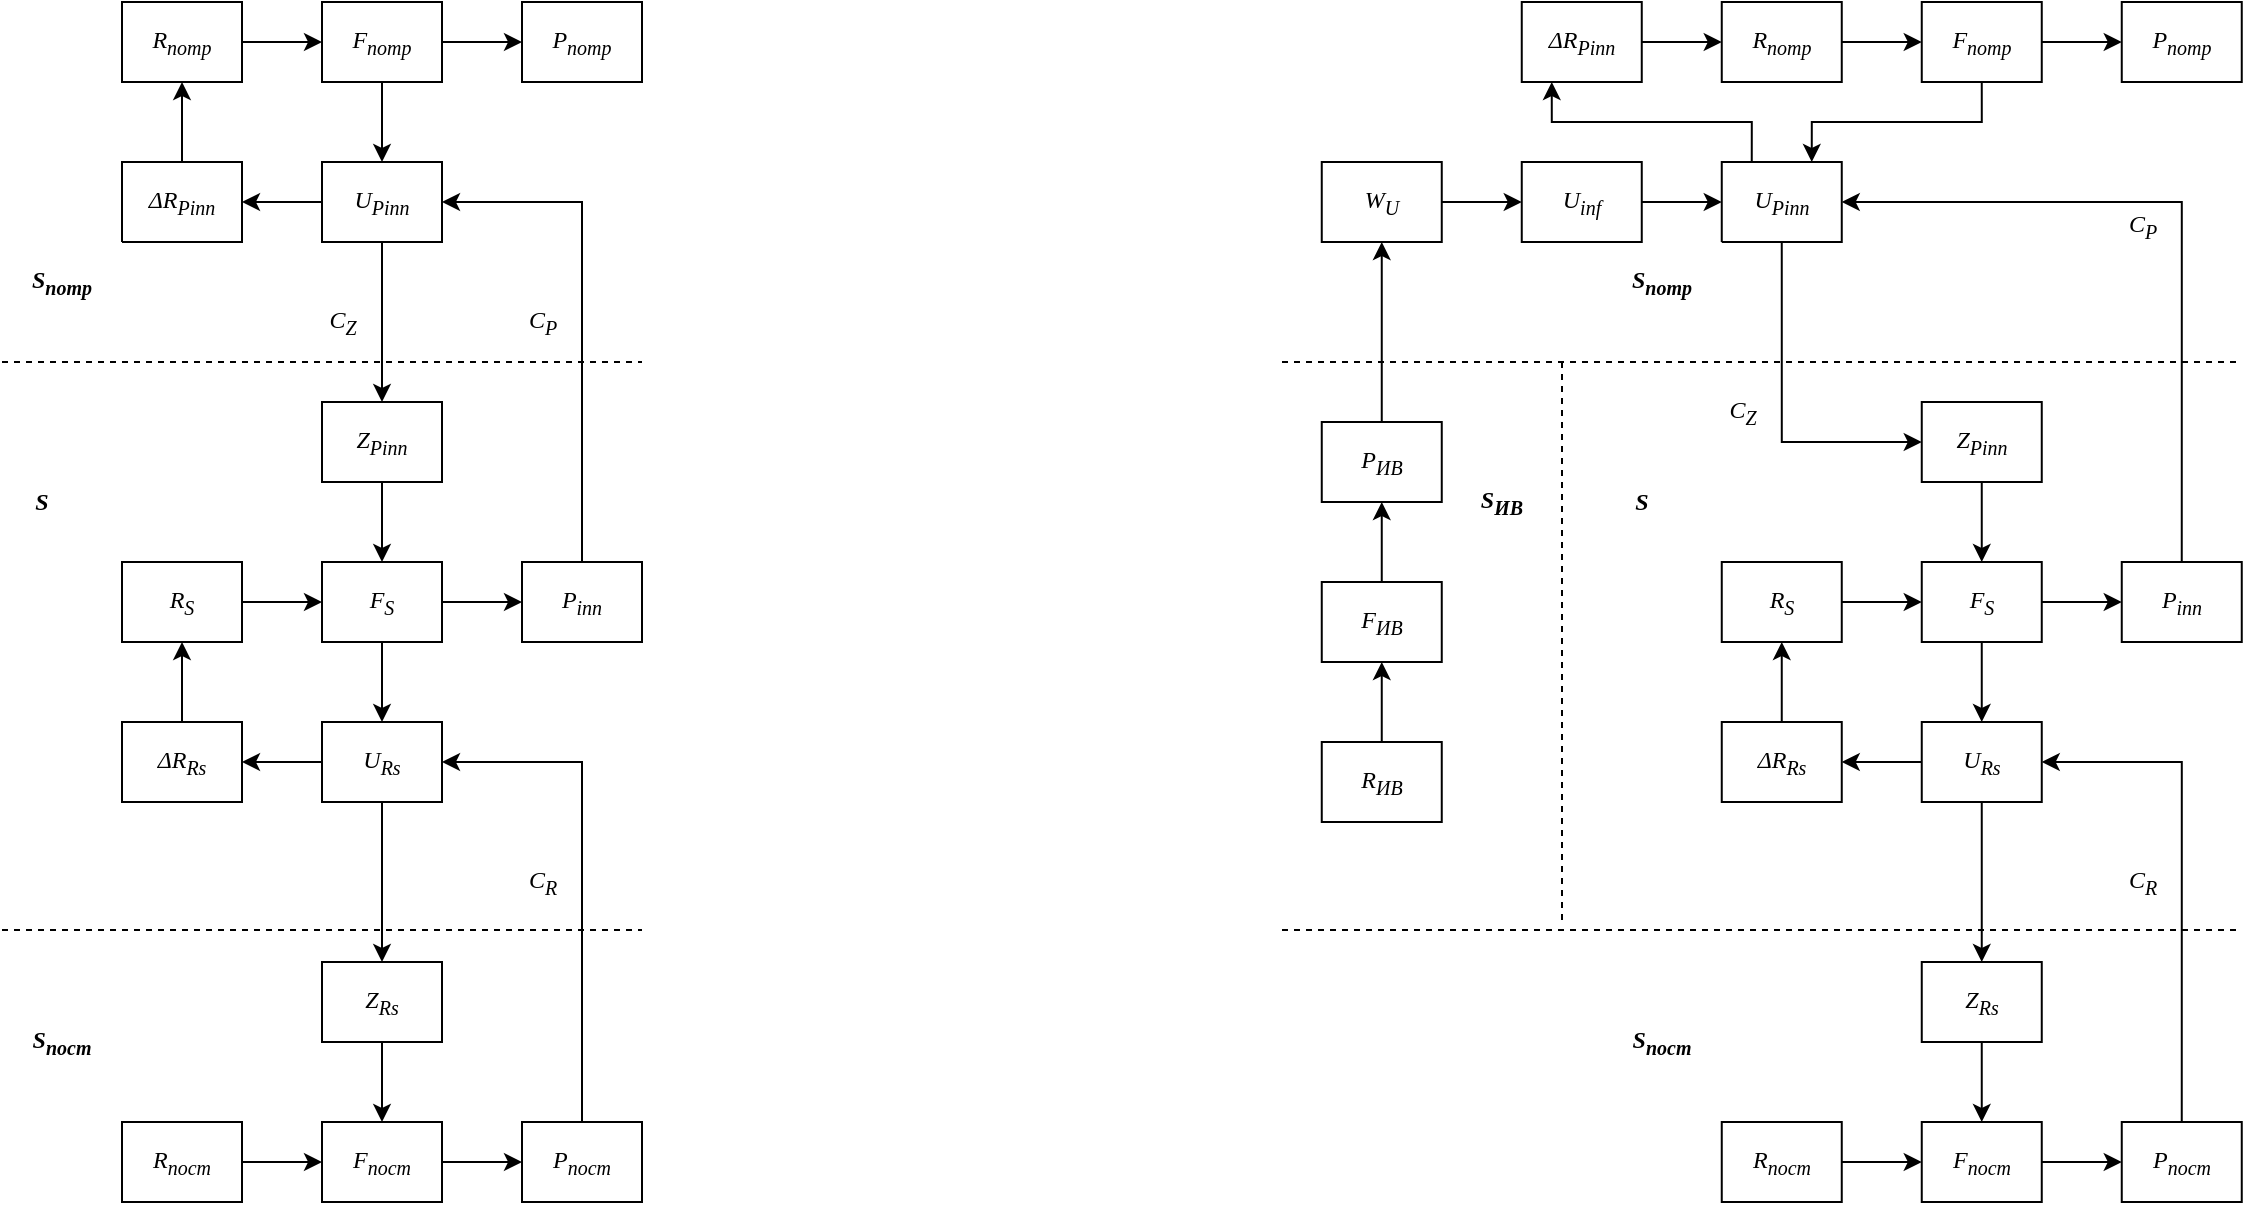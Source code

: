 <mxfile version="10.6.7" type="github"><diagram id="JFS-gaPyOproydA3wmJ5" name="Page-1"><mxGraphModel dx="961" dy="556" grid="1" gridSize="10" guides="1" tooltips="1" connect="1" arrows="1" fold="1" page="1" pageScale="1" pageWidth="826" pageHeight="1169" math="0" shadow="0"><root><mxCell id="0"/><mxCell id="1" parent="0"/><mxCell id="Rpa5HD28Kq2lr47Uqgdq-17" style="edgeStyle=orthogonalEdgeStyle;rounded=0;orthogonalLoop=1;jettySize=auto;html=1;fontStyle=2" edge="1" parent="1" source="Rpa5HD28Kq2lr47Uqgdq-1" target="Rpa5HD28Kq2lr47Uqgdq-2"><mxGeometry relative="1" as="geometry"/></mxCell><mxCell id="Rpa5HD28Kq2lr47Uqgdq-18" style="edgeStyle=orthogonalEdgeStyle;rounded=0;orthogonalLoop=1;jettySize=auto;html=1;fontStyle=2" edge="1" parent="1" source="Rpa5HD28Kq2lr47Uqgdq-1" target="Rpa5HD28Kq2lr47Uqgdq-4"><mxGeometry relative="1" as="geometry"/></mxCell><mxCell id="Rpa5HD28Kq2lr47Uqgdq-1" value="F&lt;sub&gt;потр&lt;/sub&gt;" style="rounded=0;whiteSpace=wrap;html=1;fontFamily=Times New Roman;fontStyle=2" vertex="1" parent="1"><mxGeometry x="360" y="120" width="60" height="40" as="geometry"/></mxCell><mxCell id="Rpa5HD28Kq2lr47Uqgdq-2" value="P&lt;sub&gt;потр&lt;/sub&gt;" style="rounded=0;whiteSpace=wrap;html=1;fontFamily=Times New Roman;fontStyle=2" vertex="1" parent="1"><mxGeometry x="460" y="120" width="60" height="40" as="geometry"/></mxCell><mxCell id="Rpa5HD28Kq2lr47Uqgdq-16" style="edgeStyle=orthogonalEdgeStyle;rounded=0;orthogonalLoop=1;jettySize=auto;html=1;fontStyle=2" edge="1" parent="1" source="Rpa5HD28Kq2lr47Uqgdq-3" target="Rpa5HD28Kq2lr47Uqgdq-1"><mxGeometry relative="1" as="geometry"/></mxCell><mxCell id="Rpa5HD28Kq2lr47Uqgdq-3" value="R&lt;sub&gt;потр&lt;/sub&gt;" style="rounded=0;whiteSpace=wrap;html=1;fontFamily=Times New Roman;fontStyle=2" vertex="1" parent="1"><mxGeometry x="260" y="120" width="60" height="40" as="geometry"/></mxCell><mxCell id="Rpa5HD28Kq2lr47Uqgdq-19" style="edgeStyle=orthogonalEdgeStyle;rounded=0;orthogonalLoop=1;jettySize=auto;html=1;fontStyle=2" edge="1" parent="1" source="Rpa5HD28Kq2lr47Uqgdq-4" target="Rpa5HD28Kq2lr47Uqgdq-5"><mxGeometry relative="1" as="geometry"/></mxCell><mxCell id="Rpa5HD28Kq2lr47Uqgdq-21" value="C&lt;sub&gt;Z&lt;/sub&gt;" style="edgeStyle=orthogonalEdgeStyle;rounded=0;orthogonalLoop=1;jettySize=auto;html=1;fontSize=12;fontFamily=Times New Roman;fontStyle=2" edge="1" parent="1" source="Rpa5HD28Kq2lr47Uqgdq-4" target="Rpa5HD28Kq2lr47Uqgdq-6"><mxGeometry y="-20" relative="1" as="geometry"><mxPoint as="offset"/></mxGeometry></mxCell><mxCell id="Rpa5HD28Kq2lr47Uqgdq-4" value="U&lt;sub&gt;Pinn&lt;/sub&gt;" style="rounded=0;whiteSpace=wrap;html=1;fontFamily=Times New Roman;fontStyle=2" vertex="1" parent="1"><mxGeometry x="360" y="200" width="60" height="40" as="geometry"/></mxCell><mxCell id="Rpa5HD28Kq2lr47Uqgdq-20" style="edgeStyle=orthogonalEdgeStyle;rounded=0;orthogonalLoop=1;jettySize=auto;html=1;fontStyle=2" edge="1" parent="1" source="Rpa5HD28Kq2lr47Uqgdq-5" target="Rpa5HD28Kq2lr47Uqgdq-3"><mxGeometry relative="1" as="geometry"/></mxCell><mxCell id="Rpa5HD28Kq2lr47Uqgdq-5" value="ΔR&lt;sub&gt;Pinn&lt;/sub&gt;&lt;br&gt;" style="rounded=0;whiteSpace=wrap;html=1;fontFamily=Times New Roman;fontStyle=2" vertex="1" parent="1"><mxGeometry x="260" y="200" width="60" height="40" as="geometry"/></mxCell><mxCell id="Rpa5HD28Kq2lr47Uqgdq-22" style="edgeStyle=orthogonalEdgeStyle;rounded=0;orthogonalLoop=1;jettySize=auto;html=1;fontStyle=2" edge="1" parent="1" source="Rpa5HD28Kq2lr47Uqgdq-6" target="Rpa5HD28Kq2lr47Uqgdq-7"><mxGeometry relative="1" as="geometry"/></mxCell><mxCell id="Rpa5HD28Kq2lr47Uqgdq-6" value="Z&lt;sub&gt;Pinn&lt;/sub&gt;" style="rounded=0;whiteSpace=wrap;html=1;fontFamily=Times New Roman;fontStyle=2" vertex="1" parent="1"><mxGeometry x="360" y="320" width="60" height="40" as="geometry"/></mxCell><mxCell id="Rpa5HD28Kq2lr47Uqgdq-23" style="edgeStyle=orthogonalEdgeStyle;rounded=0;orthogonalLoop=1;jettySize=auto;html=1;fontStyle=2" edge="1" parent="1" source="Rpa5HD28Kq2lr47Uqgdq-7" target="Rpa5HD28Kq2lr47Uqgdq-8"><mxGeometry relative="1" as="geometry"/></mxCell><mxCell id="Rpa5HD28Kq2lr47Uqgdq-24" style="edgeStyle=orthogonalEdgeStyle;rounded=0;orthogonalLoop=1;jettySize=auto;html=1;fontStyle=2" edge="1" parent="1" source="Rpa5HD28Kq2lr47Uqgdq-7" target="Rpa5HD28Kq2lr47Uqgdq-10"><mxGeometry relative="1" as="geometry"/></mxCell><mxCell id="Rpa5HD28Kq2lr47Uqgdq-7" value="F&lt;sub&gt;S&lt;/sub&gt;" style="rounded=0;whiteSpace=wrap;html=1;fontFamily=Times New Roman;fontStyle=2" vertex="1" parent="1"><mxGeometry x="360" y="400" width="60" height="40" as="geometry"/></mxCell><mxCell id="Rpa5HD28Kq2lr47Uqgdq-8" value="P&lt;sub&gt;inn&lt;/sub&gt;" style="rounded=0;whiteSpace=wrap;html=1;fontFamily=Times New Roman;fontStyle=2" vertex="1" parent="1"><mxGeometry x="460" y="400" width="60" height="40" as="geometry"/></mxCell><mxCell id="Rpa5HD28Kq2lr47Uqgdq-27" style="edgeStyle=orthogonalEdgeStyle;rounded=0;orthogonalLoop=1;jettySize=auto;html=1;fontStyle=2" edge="1" parent="1" source="Rpa5HD28Kq2lr47Uqgdq-9" target="Rpa5HD28Kq2lr47Uqgdq-7"><mxGeometry relative="1" as="geometry"/></mxCell><mxCell id="Rpa5HD28Kq2lr47Uqgdq-9" value="R&lt;sub&gt;S&lt;/sub&gt;" style="rounded=0;whiteSpace=wrap;html=1;fontFamily=Times New Roman;fontStyle=2" vertex="1" parent="1"><mxGeometry x="260" y="400" width="60" height="40" as="geometry"/></mxCell><mxCell id="Rpa5HD28Kq2lr47Uqgdq-25" style="edgeStyle=orthogonalEdgeStyle;rounded=0;orthogonalLoop=1;jettySize=auto;html=1;fontStyle=2" edge="1" parent="1" source="Rpa5HD28Kq2lr47Uqgdq-10" target="Rpa5HD28Kq2lr47Uqgdq-11"><mxGeometry relative="1" as="geometry"/></mxCell><mxCell id="Rpa5HD28Kq2lr47Uqgdq-28" style="edgeStyle=orthogonalEdgeStyle;rounded=0;orthogonalLoop=1;jettySize=auto;html=1;fontStyle=2" edge="1" parent="1" source="Rpa5HD28Kq2lr47Uqgdq-10" target="Rpa5HD28Kq2lr47Uqgdq-12"><mxGeometry relative="1" as="geometry"/></mxCell><mxCell id="Rpa5HD28Kq2lr47Uqgdq-10" value="U&lt;sub&gt;Rs&lt;/sub&gt;" style="rounded=0;whiteSpace=wrap;html=1;fontFamily=Times New Roman;fontStyle=2" vertex="1" parent="1"><mxGeometry x="360" y="480" width="60" height="40" as="geometry"/></mxCell><mxCell id="Rpa5HD28Kq2lr47Uqgdq-26" style="edgeStyle=orthogonalEdgeStyle;rounded=0;orthogonalLoop=1;jettySize=auto;html=1;fontStyle=2" edge="1" parent="1" source="Rpa5HD28Kq2lr47Uqgdq-11" target="Rpa5HD28Kq2lr47Uqgdq-9"><mxGeometry relative="1" as="geometry"/></mxCell><mxCell id="Rpa5HD28Kq2lr47Uqgdq-11" value="ΔR&lt;sub&gt;Rs&lt;/sub&gt;&lt;br&gt;" style="rounded=0;whiteSpace=wrap;html=1;fontFamily=Times New Roman;fontStyle=2" vertex="1" parent="1"><mxGeometry x="260" y="480" width="60" height="40" as="geometry"/></mxCell><mxCell id="Rpa5HD28Kq2lr47Uqgdq-29" style="edgeStyle=orthogonalEdgeStyle;rounded=0;orthogonalLoop=1;jettySize=auto;html=1;fontStyle=2" edge="1" parent="1" source="Rpa5HD28Kq2lr47Uqgdq-12" target="Rpa5HD28Kq2lr47Uqgdq-13"><mxGeometry relative="1" as="geometry"/></mxCell><mxCell id="Rpa5HD28Kq2lr47Uqgdq-12" value="Z&lt;sub&gt;Rs&lt;/sub&gt;&lt;br&gt;" style="rounded=0;whiteSpace=wrap;html=1;fontFamily=Times New Roman;fontStyle=2" vertex="1" parent="1"><mxGeometry x="360" y="600" width="60" height="40" as="geometry"/></mxCell><mxCell id="Rpa5HD28Kq2lr47Uqgdq-31" style="edgeStyle=orthogonalEdgeStyle;rounded=0;orthogonalLoop=1;jettySize=auto;html=1;fontStyle=2" edge="1" parent="1" source="Rpa5HD28Kq2lr47Uqgdq-13" target="Rpa5HD28Kq2lr47Uqgdq-14"><mxGeometry relative="1" as="geometry"/></mxCell><mxCell id="Rpa5HD28Kq2lr47Uqgdq-13" value="F&lt;sub&gt;пост&lt;/sub&gt;" style="rounded=0;whiteSpace=wrap;html=1;fontFamily=Times New Roman;fontStyle=2" vertex="1" parent="1"><mxGeometry x="360" y="680" width="60" height="40" as="geometry"/></mxCell><mxCell id="Rpa5HD28Kq2lr47Uqgdq-32" value="C&lt;sub&gt;R&lt;/sub&gt;" style="edgeStyle=orthogonalEdgeStyle;rounded=0;orthogonalLoop=1;jettySize=auto;html=1;entryX=1;entryY=0.5;entryDx=0;entryDy=0;exitX=0.5;exitY=0;exitDx=0;exitDy=0;fontStyle=2;fontSize=12;fontFamily=Times New Roman;" edge="1" parent="1" source="Rpa5HD28Kq2lr47Uqgdq-14" target="Rpa5HD28Kq2lr47Uqgdq-10"><mxGeometry x="-0.042" y="20" relative="1" as="geometry"><mxPoint as="offset"/></mxGeometry></mxCell><mxCell id="Rpa5HD28Kq2lr47Uqgdq-14" value="P&lt;sub&gt;пост&lt;/sub&gt;" style="rounded=0;whiteSpace=wrap;html=1;fontFamily=Times New Roman;fontStyle=2" vertex="1" parent="1"><mxGeometry x="460" y="680" width="60" height="40" as="geometry"/></mxCell><mxCell id="Rpa5HD28Kq2lr47Uqgdq-30" style="edgeStyle=orthogonalEdgeStyle;rounded=0;orthogonalLoop=1;jettySize=auto;html=1;fontStyle=2" edge="1" parent="1" source="Rpa5HD28Kq2lr47Uqgdq-15" target="Rpa5HD28Kq2lr47Uqgdq-13"><mxGeometry relative="1" as="geometry"/></mxCell><mxCell id="Rpa5HD28Kq2lr47Uqgdq-15" value="R&lt;sub&gt;пост&lt;/sub&gt;" style="rounded=0;whiteSpace=wrap;html=1;fontFamily=Times New Roman;fontStyle=2" vertex="1" parent="1"><mxGeometry x="260" y="680" width="60" height="40" as="geometry"/></mxCell><mxCell id="Rpa5HD28Kq2lr47Uqgdq-33" value="C&lt;sub&gt;P&lt;/sub&gt;" style="edgeStyle=orthogonalEdgeStyle;rounded=0;orthogonalLoop=1;jettySize=auto;html=1;entryX=1;entryY=0.5;entryDx=0;entryDy=0;exitX=0.5;exitY=0;exitDx=0;exitDy=0;fontStyle=2;fontSize=12;fontFamily=Times New Roman;" edge="1" parent="1" source="Rpa5HD28Kq2lr47Uqgdq-8" target="Rpa5HD28Kq2lr47Uqgdq-4"><mxGeometry x="-0.042" y="20" relative="1" as="geometry"><mxPoint x="630.534" y="359.862" as="sourcePoint"/><mxPoint x="560.19" y="219.862" as="targetPoint"/><mxPoint as="offset"/></mxGeometry></mxCell><mxCell id="Rpa5HD28Kq2lr47Uqgdq-36" value="" style="endArrow=none;dashed=1;html=1;fontFamily=Times New Roman;fontSize=12;" edge="1" parent="1"><mxGeometry width="50" height="50" relative="1" as="geometry"><mxPoint x="200" y="300" as="sourcePoint"/><mxPoint x="520" y="300" as="targetPoint"/></mxGeometry></mxCell><mxCell id="Rpa5HD28Kq2lr47Uqgdq-37" value="" style="endArrow=none;dashed=1;html=1;fontFamily=Times New Roman;fontSize=12;" edge="1" parent="1"><mxGeometry width="50" height="50" relative="1" as="geometry"><mxPoint x="200" y="584.0" as="sourcePoint"/><mxPoint x="520" y="584.0" as="targetPoint"/></mxGeometry></mxCell><mxCell id="Rpa5HD28Kq2lr47Uqgdq-40" value="S&lt;sub&gt;потр&lt;/sub&gt;" style="rounded=0;whiteSpace=wrap;html=1;fontFamily=Times New Roman;fontStyle=3;strokeColor=none;" vertex="1" parent="1"><mxGeometry x="200" y="240" width="60" height="40" as="geometry"/></mxCell><mxCell id="Rpa5HD28Kq2lr47Uqgdq-41" value="S" style="rounded=0;whiteSpace=wrap;html=1;fontFamily=Times New Roman;fontStyle=3;strokeColor=none;" vertex="1" parent="1"><mxGeometry x="200" y="350" width="40" height="40" as="geometry"/></mxCell><mxCell id="Rpa5HD28Kq2lr47Uqgdq-42" value="S&lt;sub&gt;пост&lt;/sub&gt;" style="rounded=0;whiteSpace=wrap;html=1;fontFamily=Times New Roman;fontStyle=3;strokeColor=none;" vertex="1" parent="1"><mxGeometry x="200" y="620" width="60" height="40" as="geometry"/></mxCell><mxCell id="Rpa5HD28Kq2lr47Uqgdq-43" style="edgeStyle=orthogonalEdgeStyle;rounded=0;orthogonalLoop=1;jettySize=auto;html=1;fontStyle=2" edge="1" parent="1" source="Rpa5HD28Kq2lr47Uqgdq-45" target="Rpa5HD28Kq2lr47Uqgdq-46"><mxGeometry relative="1" as="geometry"/></mxCell><mxCell id="Rpa5HD28Kq2lr47Uqgdq-44" style="edgeStyle=orthogonalEdgeStyle;rounded=0;orthogonalLoop=1;jettySize=auto;html=1;fontStyle=2;exitX=0.5;exitY=1;exitDx=0;exitDy=0;entryX=0.75;entryY=0;entryDx=0;entryDy=0;" edge="1" parent="1" source="Rpa5HD28Kq2lr47Uqgdq-45" target="Rpa5HD28Kq2lr47Uqgdq-51"><mxGeometry relative="1" as="geometry"/></mxCell><mxCell id="Rpa5HD28Kq2lr47Uqgdq-45" value="F&lt;sub&gt;потр&lt;/sub&gt;" style="rounded=0;whiteSpace=wrap;html=1;fontFamily=Times New Roman;fontStyle=2" vertex="1" parent="1"><mxGeometry x="1159.879" y="120" width="60" height="40" as="geometry"/></mxCell><mxCell id="Rpa5HD28Kq2lr47Uqgdq-46" value="P&lt;sub&gt;потр&lt;/sub&gt;" style="rounded=0;whiteSpace=wrap;html=1;fontFamily=Times New Roman;fontStyle=2" vertex="1" parent="1"><mxGeometry x="1259.879" y="120" width="60" height="40" as="geometry"/></mxCell><mxCell id="Rpa5HD28Kq2lr47Uqgdq-47" style="edgeStyle=orthogonalEdgeStyle;rounded=0;orthogonalLoop=1;jettySize=auto;html=1;fontStyle=2" edge="1" parent="1" source="Rpa5HD28Kq2lr47Uqgdq-48" target="Rpa5HD28Kq2lr47Uqgdq-45"><mxGeometry relative="1" as="geometry"/></mxCell><mxCell id="Rpa5HD28Kq2lr47Uqgdq-48" value="R&lt;sub&gt;потр&lt;/sub&gt;" style="rounded=0;whiteSpace=wrap;html=1;fontFamily=Times New Roman;fontStyle=2" vertex="1" parent="1"><mxGeometry x="1059.879" y="120" width="60" height="40" as="geometry"/></mxCell><mxCell id="Rpa5HD28Kq2lr47Uqgdq-49" style="edgeStyle=orthogonalEdgeStyle;rounded=0;orthogonalLoop=1;jettySize=auto;html=1;fontStyle=2;entryX=0.25;entryY=1;entryDx=0;entryDy=0;exitX=0.25;exitY=0;exitDx=0;exitDy=0;" edge="1" parent="1" source="Rpa5HD28Kq2lr47Uqgdq-51" target="Rpa5HD28Kq2lr47Uqgdq-53"><mxGeometry relative="1" as="geometry"><mxPoint x="1140" y="180" as="targetPoint"/></mxGeometry></mxCell><mxCell id="Rpa5HD28Kq2lr47Uqgdq-50" value="C&lt;sub&gt;Z&lt;/sub&gt;" style="edgeStyle=orthogonalEdgeStyle;rounded=0;orthogonalLoop=1;jettySize=auto;html=1;fontSize=12;fontFamily=Times New Roman;fontStyle=2;entryX=0;entryY=0.5;entryDx=0;entryDy=0;exitX=0.5;exitY=1;exitDx=0;exitDy=0;" edge="1" parent="1" source="Rpa5HD28Kq2lr47Uqgdq-51" target="Rpa5HD28Kq2lr47Uqgdq-55"><mxGeometry y="-20" relative="1" as="geometry"><mxPoint as="offset"/><mxPoint x="930" y="350" as="sourcePoint"/></mxGeometry></mxCell><mxCell id="Rpa5HD28Kq2lr47Uqgdq-51" value="U&lt;sub&gt;Pinn&lt;/sub&gt;" style="rounded=0;whiteSpace=wrap;html=1;fontFamily=Times New Roman;fontStyle=2" vertex="1" parent="1"><mxGeometry x="1059.879" y="200" width="60" height="40" as="geometry"/></mxCell><mxCell id="Rpa5HD28Kq2lr47Uqgdq-52" style="edgeStyle=orthogonalEdgeStyle;rounded=0;orthogonalLoop=1;jettySize=auto;html=1;fontStyle=2" edge="1" parent="1" source="Rpa5HD28Kq2lr47Uqgdq-53" target="Rpa5HD28Kq2lr47Uqgdq-48"><mxGeometry relative="1" as="geometry"/></mxCell><mxCell id="Rpa5HD28Kq2lr47Uqgdq-53" value="ΔR&lt;sub&gt;Pinn&lt;/sub&gt;&lt;br&gt;" style="rounded=0;whiteSpace=wrap;html=1;fontFamily=Times New Roman;fontStyle=2" vertex="1" parent="1"><mxGeometry x="959.879" y="120" width="60" height="40" as="geometry"/></mxCell><mxCell id="Rpa5HD28Kq2lr47Uqgdq-54" style="edgeStyle=orthogonalEdgeStyle;rounded=0;orthogonalLoop=1;jettySize=auto;html=1;fontStyle=2" edge="1" parent="1" source="Rpa5HD28Kq2lr47Uqgdq-55" target="Rpa5HD28Kq2lr47Uqgdq-58"><mxGeometry relative="1" as="geometry"/></mxCell><mxCell id="Rpa5HD28Kq2lr47Uqgdq-55" value="Z&lt;sub&gt;Pinn&lt;/sub&gt;" style="rounded=0;whiteSpace=wrap;html=1;fontFamily=Times New Roman;fontStyle=2" vertex="1" parent="1"><mxGeometry x="1159.879" y="320" width="60" height="40" as="geometry"/></mxCell><mxCell id="Rpa5HD28Kq2lr47Uqgdq-56" style="edgeStyle=orthogonalEdgeStyle;rounded=0;orthogonalLoop=1;jettySize=auto;html=1;fontStyle=2" edge="1" parent="1" source="Rpa5HD28Kq2lr47Uqgdq-58" target="Rpa5HD28Kq2lr47Uqgdq-59"><mxGeometry relative="1" as="geometry"/></mxCell><mxCell id="Rpa5HD28Kq2lr47Uqgdq-57" style="edgeStyle=orthogonalEdgeStyle;rounded=0;orthogonalLoop=1;jettySize=auto;html=1;fontStyle=2" edge="1" parent="1" source="Rpa5HD28Kq2lr47Uqgdq-58" target="Rpa5HD28Kq2lr47Uqgdq-64"><mxGeometry relative="1" as="geometry"/></mxCell><mxCell id="Rpa5HD28Kq2lr47Uqgdq-58" value="F&lt;sub&gt;S&lt;/sub&gt;" style="rounded=0;whiteSpace=wrap;html=1;fontFamily=Times New Roman;fontStyle=2" vertex="1" parent="1"><mxGeometry x="1159.879" y="400" width="60" height="40" as="geometry"/></mxCell><mxCell id="Rpa5HD28Kq2lr47Uqgdq-59" value="P&lt;sub&gt;inn&lt;/sub&gt;" style="rounded=0;whiteSpace=wrap;html=1;fontFamily=Times New Roman;fontStyle=2" vertex="1" parent="1"><mxGeometry x="1259.879" y="400" width="60" height="40" as="geometry"/></mxCell><mxCell id="Rpa5HD28Kq2lr47Uqgdq-60" style="edgeStyle=orthogonalEdgeStyle;rounded=0;orthogonalLoop=1;jettySize=auto;html=1;fontStyle=2" edge="1" parent="1" source="Rpa5HD28Kq2lr47Uqgdq-61" target="Rpa5HD28Kq2lr47Uqgdq-58"><mxGeometry relative="1" as="geometry"/></mxCell><mxCell id="Rpa5HD28Kq2lr47Uqgdq-61" value="R&lt;sub&gt;S&lt;/sub&gt;" style="rounded=0;whiteSpace=wrap;html=1;fontFamily=Times New Roman;fontStyle=2" vertex="1" parent="1"><mxGeometry x="1059.879" y="400" width="60" height="40" as="geometry"/></mxCell><mxCell id="Rpa5HD28Kq2lr47Uqgdq-62" style="edgeStyle=orthogonalEdgeStyle;rounded=0;orthogonalLoop=1;jettySize=auto;html=1;fontStyle=2" edge="1" parent="1" source="Rpa5HD28Kq2lr47Uqgdq-64" target="Rpa5HD28Kq2lr47Uqgdq-66"><mxGeometry relative="1" as="geometry"/></mxCell><mxCell id="Rpa5HD28Kq2lr47Uqgdq-63" style="edgeStyle=orthogonalEdgeStyle;rounded=0;orthogonalLoop=1;jettySize=auto;html=1;fontStyle=2" edge="1" parent="1" source="Rpa5HD28Kq2lr47Uqgdq-64" target="Rpa5HD28Kq2lr47Uqgdq-68"><mxGeometry relative="1" as="geometry"/></mxCell><mxCell id="Rpa5HD28Kq2lr47Uqgdq-64" value="U&lt;sub&gt;Rs&lt;/sub&gt;" style="rounded=0;whiteSpace=wrap;html=1;fontFamily=Times New Roman;fontStyle=2" vertex="1" parent="1"><mxGeometry x="1159.879" y="480" width="60" height="40" as="geometry"/></mxCell><mxCell id="Rpa5HD28Kq2lr47Uqgdq-65" style="edgeStyle=orthogonalEdgeStyle;rounded=0;orthogonalLoop=1;jettySize=auto;html=1;fontStyle=2" edge="1" parent="1" source="Rpa5HD28Kq2lr47Uqgdq-66" target="Rpa5HD28Kq2lr47Uqgdq-61"><mxGeometry relative="1" as="geometry"/></mxCell><mxCell id="Rpa5HD28Kq2lr47Uqgdq-66" value="ΔR&lt;sub&gt;Rs&lt;/sub&gt;&lt;br&gt;" style="rounded=0;whiteSpace=wrap;html=1;fontFamily=Times New Roman;fontStyle=2" vertex="1" parent="1"><mxGeometry x="1059.879" y="480" width="60" height="40" as="geometry"/></mxCell><mxCell id="Rpa5HD28Kq2lr47Uqgdq-67" style="edgeStyle=orthogonalEdgeStyle;rounded=0;orthogonalLoop=1;jettySize=auto;html=1;fontStyle=2" edge="1" parent="1" source="Rpa5HD28Kq2lr47Uqgdq-68" target="Rpa5HD28Kq2lr47Uqgdq-70"><mxGeometry relative="1" as="geometry"/></mxCell><mxCell id="Rpa5HD28Kq2lr47Uqgdq-68" value="Z&lt;sub&gt;Rs&lt;/sub&gt;&lt;br&gt;" style="rounded=0;whiteSpace=wrap;html=1;fontFamily=Times New Roman;fontStyle=2" vertex="1" parent="1"><mxGeometry x="1159.879" y="600" width="60" height="40" as="geometry"/></mxCell><mxCell id="Rpa5HD28Kq2lr47Uqgdq-69" style="edgeStyle=orthogonalEdgeStyle;rounded=0;orthogonalLoop=1;jettySize=auto;html=1;fontStyle=2" edge="1" parent="1" source="Rpa5HD28Kq2lr47Uqgdq-70" target="Rpa5HD28Kq2lr47Uqgdq-72"><mxGeometry relative="1" as="geometry"/></mxCell><mxCell id="Rpa5HD28Kq2lr47Uqgdq-70" value="F&lt;sub&gt;пост&lt;/sub&gt;" style="rounded=0;whiteSpace=wrap;html=1;fontFamily=Times New Roman;fontStyle=2" vertex="1" parent="1"><mxGeometry x="1159.879" y="680" width="60" height="40" as="geometry"/></mxCell><mxCell id="Rpa5HD28Kq2lr47Uqgdq-71" value="C&lt;sub&gt;R&lt;/sub&gt;" style="edgeStyle=orthogonalEdgeStyle;rounded=0;orthogonalLoop=1;jettySize=auto;html=1;entryX=1;entryY=0.5;entryDx=0;entryDy=0;exitX=0.5;exitY=0;exitDx=0;exitDy=0;fontStyle=2;fontSize=12;fontFamily=Times New Roman;" edge="1" parent="1" source="Rpa5HD28Kq2lr47Uqgdq-72" target="Rpa5HD28Kq2lr47Uqgdq-64"><mxGeometry x="-0.042" y="20" relative="1" as="geometry"><mxPoint as="offset"/></mxGeometry></mxCell><mxCell id="Rpa5HD28Kq2lr47Uqgdq-72" value="P&lt;sub&gt;пост&lt;/sub&gt;" style="rounded=0;whiteSpace=wrap;html=1;fontFamily=Times New Roman;fontStyle=2" vertex="1" parent="1"><mxGeometry x="1259.879" y="680" width="60" height="40" as="geometry"/></mxCell><mxCell id="Rpa5HD28Kq2lr47Uqgdq-73" style="edgeStyle=orthogonalEdgeStyle;rounded=0;orthogonalLoop=1;jettySize=auto;html=1;fontStyle=2" edge="1" parent="1" source="Rpa5HD28Kq2lr47Uqgdq-74" target="Rpa5HD28Kq2lr47Uqgdq-70"><mxGeometry relative="1" as="geometry"/></mxCell><mxCell id="Rpa5HD28Kq2lr47Uqgdq-74" value="R&lt;sub&gt;пост&lt;/sub&gt;" style="rounded=0;whiteSpace=wrap;html=1;fontFamily=Times New Roman;fontStyle=2" vertex="1" parent="1"><mxGeometry x="1059.879" y="680" width="60" height="40" as="geometry"/></mxCell><mxCell id="Rpa5HD28Kq2lr47Uqgdq-75" value="C&lt;sub&gt;P&lt;/sub&gt;" style="edgeStyle=orthogonalEdgeStyle;rounded=0;orthogonalLoop=1;jettySize=auto;html=1;entryX=1;entryY=0.5;entryDx=0;entryDy=0;exitX=0.5;exitY=0;exitDx=0;exitDy=0;fontStyle=2;fontSize=12;fontFamily=Times New Roman;" edge="1" parent="1" source="Rpa5HD28Kq2lr47Uqgdq-59" target="Rpa5HD28Kq2lr47Uqgdq-51"><mxGeometry x="-0.042" y="20" relative="1" as="geometry"><mxPoint x="1430.414" y="359.862" as="sourcePoint"/><mxPoint x="1360.069" y="219.862" as="targetPoint"/><mxPoint as="offset"/></mxGeometry></mxCell><mxCell id="Rpa5HD28Kq2lr47Uqgdq-76" value="" style="endArrow=none;dashed=1;html=1;fontFamily=Times New Roman;fontSize=12;" edge="1" parent="1"><mxGeometry width="50" height="50" relative="1" as="geometry"><mxPoint x="840" y="300" as="sourcePoint"/><mxPoint x="1319.879" y="300.0" as="targetPoint"/></mxGeometry></mxCell><mxCell id="Rpa5HD28Kq2lr47Uqgdq-77" value="" style="endArrow=none;dashed=1;html=1;fontFamily=Times New Roman;fontSize=12;" edge="1" parent="1"><mxGeometry width="50" height="50" relative="1" as="geometry"><mxPoint x="840" y="584" as="sourcePoint"/><mxPoint x="1319.879" y="584" as="targetPoint"/></mxGeometry></mxCell><mxCell id="Rpa5HD28Kq2lr47Uqgdq-78" value="S&lt;sub&gt;потр&lt;/sub&gt;" style="rounded=0;whiteSpace=wrap;html=1;fontFamily=Times New Roman;fontStyle=3;strokeColor=none;" vertex="1" parent="1"><mxGeometry x="999.879" y="240" width="60" height="40" as="geometry"/></mxCell><mxCell id="Rpa5HD28Kq2lr47Uqgdq-79" value="S" style="rounded=0;whiteSpace=wrap;html=1;fontFamily=Times New Roman;fontStyle=3;strokeColor=none;" vertex="1" parent="1"><mxGeometry x="999.879" y="350" width="40" height="40" as="geometry"/></mxCell><mxCell id="Rpa5HD28Kq2lr47Uqgdq-80" value="S&lt;sub&gt;пост&lt;/sub&gt;" style="rounded=0;whiteSpace=wrap;html=1;fontFamily=Times New Roman;fontStyle=3;strokeColor=none;" vertex="1" parent="1"><mxGeometry x="999.879" y="620" width="60" height="40" as="geometry"/></mxCell><mxCell id="Rpa5HD28Kq2lr47Uqgdq-81" style="edgeStyle=orthogonalEdgeStyle;rounded=0;orthogonalLoop=1;jettySize=auto;html=1;fontStyle=2" edge="1" parent="1" source="Rpa5HD28Kq2lr47Uqgdq-82" target="Rpa5HD28Kq2lr47Uqgdq-83"><mxGeometry relative="1" as="geometry"/></mxCell><mxCell id="Rpa5HD28Kq2lr47Uqgdq-82" value="F&lt;sub&gt;ИВ&lt;/sub&gt;" style="rounded=0;whiteSpace=wrap;html=1;fontFamily=Times New Roman;fontStyle=2" vertex="1" parent="1"><mxGeometry x="859.879" y="410" width="60" height="40" as="geometry"/></mxCell><mxCell id="Rpa5HD28Kq2lr47Uqgdq-88" style="edgeStyle=orthogonalEdgeStyle;rounded=0;orthogonalLoop=1;jettySize=auto;html=1;fontFamily=Times New Roman;fontSize=12;" edge="1" parent="1" source="Rpa5HD28Kq2lr47Uqgdq-83" target="Rpa5HD28Kq2lr47Uqgdq-86"><mxGeometry relative="1" as="geometry"/></mxCell><mxCell id="Rpa5HD28Kq2lr47Uqgdq-83" value="P&lt;sub&gt;ИВ&lt;/sub&gt;" style="rounded=0;whiteSpace=wrap;html=1;fontFamily=Times New Roman;fontStyle=2" vertex="1" parent="1"><mxGeometry x="859.879" y="330" width="60" height="40" as="geometry"/></mxCell><mxCell id="Rpa5HD28Kq2lr47Uqgdq-84" style="edgeStyle=orthogonalEdgeStyle;rounded=0;orthogonalLoop=1;jettySize=auto;html=1;fontStyle=2" edge="1" parent="1" source="Rpa5HD28Kq2lr47Uqgdq-85" target="Rpa5HD28Kq2lr47Uqgdq-82"><mxGeometry relative="1" as="geometry"/></mxCell><mxCell id="Rpa5HD28Kq2lr47Uqgdq-85" value="R&lt;sub&gt;ИВ&lt;/sub&gt;" style="rounded=0;whiteSpace=wrap;html=1;fontFamily=Times New Roman;fontStyle=2" vertex="1" parent="1"><mxGeometry x="859.879" y="490" width="60" height="40" as="geometry"/></mxCell><mxCell id="Rpa5HD28Kq2lr47Uqgdq-89" style="edgeStyle=orthogonalEdgeStyle;rounded=0;orthogonalLoop=1;jettySize=auto;html=1;fontFamily=Times New Roman;fontSize=12;" edge="1" parent="1" source="Rpa5HD28Kq2lr47Uqgdq-86" target="Rpa5HD28Kq2lr47Uqgdq-87"><mxGeometry relative="1" as="geometry"/></mxCell><mxCell id="Rpa5HD28Kq2lr47Uqgdq-86" value="W&lt;sub&gt;U&lt;/sub&gt;" style="rounded=0;whiteSpace=wrap;html=1;fontFamily=Times New Roman;fontStyle=2" vertex="1" parent="1"><mxGeometry x="859.879" y="200" width="60" height="40" as="geometry"/></mxCell><mxCell id="Rpa5HD28Kq2lr47Uqgdq-90" style="edgeStyle=orthogonalEdgeStyle;rounded=0;orthogonalLoop=1;jettySize=auto;html=1;fontFamily=Times New Roman;fontSize=12;" edge="1" parent="1" source="Rpa5HD28Kq2lr47Uqgdq-87" target="Rpa5HD28Kq2lr47Uqgdq-51"><mxGeometry relative="1" as="geometry"/></mxCell><mxCell id="Rpa5HD28Kq2lr47Uqgdq-87" value="U&lt;sub&gt;inf&lt;/sub&gt;" style="rounded=0;whiteSpace=wrap;html=1;fontFamily=Times New Roman;fontStyle=2" vertex="1" parent="1"><mxGeometry x="959.879" y="200" width="60" height="40" as="geometry"/></mxCell><mxCell id="Rpa5HD28Kq2lr47Uqgdq-91" value="" style="endArrow=none;dashed=1;html=1;fontFamily=Times New Roman;fontSize=12;" edge="1" parent="1"><mxGeometry width="50" height="50" relative="1" as="geometry"><mxPoint x="980" y="300" as="sourcePoint"/><mxPoint x="980" y="580" as="targetPoint"/></mxGeometry></mxCell><mxCell id="Rpa5HD28Kq2lr47Uqgdq-92" value="S&lt;sub&gt;ИВ&lt;/sub&gt;" style="rounded=0;whiteSpace=wrap;html=1;fontFamily=Times New Roman;fontStyle=3;strokeColor=none;" vertex="1" parent="1"><mxGeometry x="929.879" y="350" width="40" height="40" as="geometry"/></mxCell></root></mxGraphModel></diagram></mxfile>